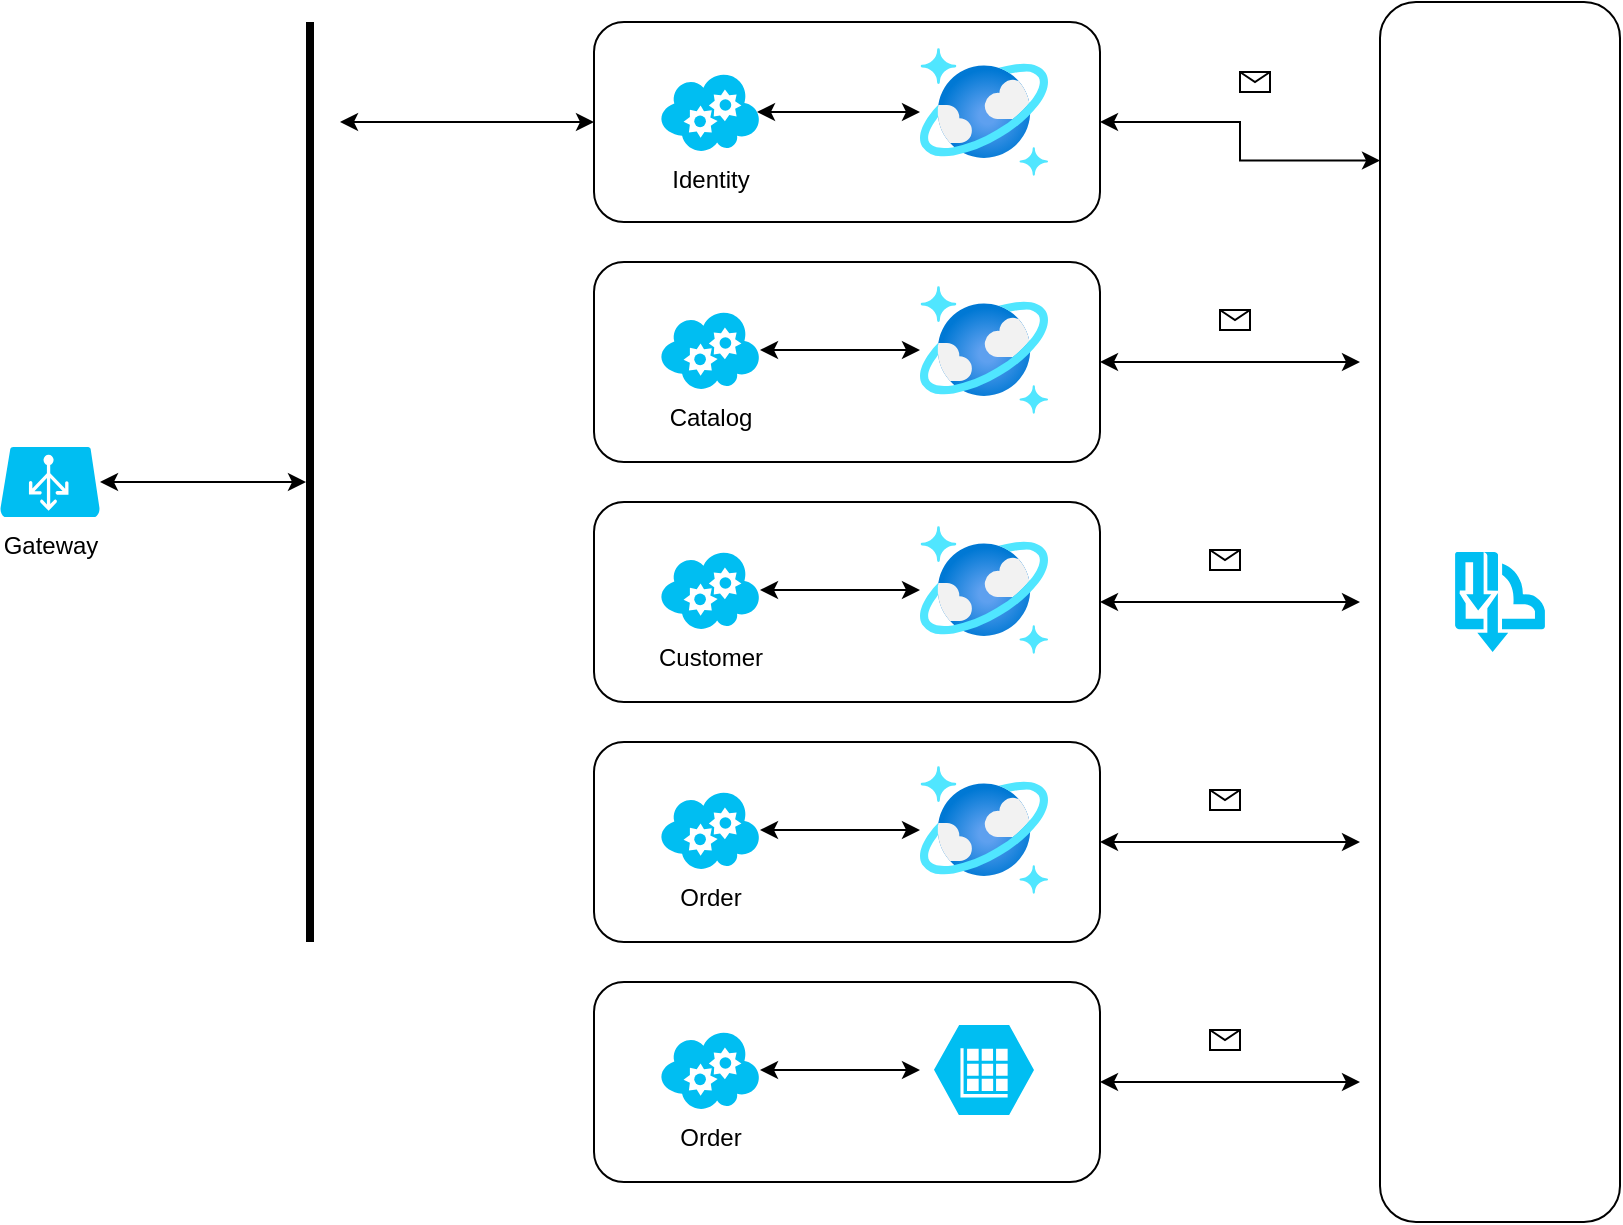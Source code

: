 <mxfile version="17.1.2" type="github">
  <diagram name="Page-1" id="7a6c530e-6e37-e111-ec74-82921da8cc10">
    <mxGraphModel dx="1483" dy="781" grid="1" gridSize="10" guides="1" tooltips="1" connect="1" arrows="1" fold="1" page="1" pageScale="1.5" pageWidth="1169" pageHeight="826" background="none" math="0" shadow="0">
      <root>
        <mxCell id="0" style=";html=1;" />
        <mxCell id="1" style=";html=1;" parent="0" />
        <mxCell id="k0CfdI_Zx_xQFmhT9WZl-38" style="edgeStyle=orthogonalEdgeStyle;rounded=0;orthogonalLoop=1;jettySize=auto;html=1;exitX=1;exitY=0.5;exitDx=0;exitDy=0;startArrow=classic;startFill=1;" edge="1" parent="1" source="k0CfdI_Zx_xQFmhT9WZl-27">
          <mxGeometry relative="1" as="geometry">
            <mxPoint x="1140" y="480" as="targetPoint" />
          </mxGeometry>
        </mxCell>
        <mxCell id="k0CfdI_Zx_xQFmhT9WZl-27" value="" style="rounded=1;whiteSpace=wrap;html=1;" vertex="1" parent="1">
          <mxGeometry x="757" y="430" width="253" height="100" as="geometry" />
        </mxCell>
        <mxCell id="k0CfdI_Zx_xQFmhT9WZl-24" style="edgeStyle=orthogonalEdgeStyle;rounded=0;orthogonalLoop=1;jettySize=auto;html=1;entryX=0;entryY=0.13;entryDx=0;entryDy=0;entryPerimeter=0;startArrow=classic;startFill=1;" edge="1" parent="1" source="k0CfdI_Zx_xQFmhT9WZl-23" target="k0CfdI_Zx_xQFmhT9WZl-3">
          <mxGeometry relative="1" as="geometry" />
        </mxCell>
        <mxCell id="k0CfdI_Zx_xQFmhT9WZl-25" style="edgeStyle=orthogonalEdgeStyle;rounded=0;orthogonalLoop=1;jettySize=auto;html=1;startArrow=classic;startFill=1;" edge="1" parent="1" source="k0CfdI_Zx_xQFmhT9WZl-23">
          <mxGeometry relative="1" as="geometry">
            <mxPoint x="630" y="360" as="targetPoint" />
          </mxGeometry>
        </mxCell>
        <mxCell id="k0CfdI_Zx_xQFmhT9WZl-23" value="" style="rounded=1;whiteSpace=wrap;html=1;" vertex="1" parent="1">
          <mxGeometry x="757" y="310" width="253" height="100" as="geometry" />
        </mxCell>
        <mxCell id="k0CfdI_Zx_xQFmhT9WZl-3" value="" style="rounded=1;whiteSpace=wrap;html=1;" vertex="1" parent="1">
          <mxGeometry x="1150" y="300" width="120" height="610" as="geometry" />
        </mxCell>
        <mxCell id="k0CfdI_Zx_xQFmhT9WZl-2" value="" style="verticalLabelPosition=bottom;html=1;verticalAlign=top;align=center;strokeColor=none;fillColor=#00BEF2;shape=mxgraph.azure.service_bus_topics_and_subscriptions;pointerEvents=1;" vertex="1" parent="1">
          <mxGeometry x="1187.5" y="575" width="45" height="50" as="geometry" />
        </mxCell>
        <mxCell id="k0CfdI_Zx_xQFmhT9WZl-4" value="Identity" style="verticalLabelPosition=bottom;html=1;verticalAlign=top;align=center;strokeColor=none;fillColor=#00BEF2;shape=mxgraph.azure.cloud_service;" vertex="1" parent="1">
          <mxGeometry x="790" y="335" width="50" height="40" as="geometry" />
        </mxCell>
        <mxCell id="k0CfdI_Zx_xQFmhT9WZl-11" style="edgeStyle=orthogonalEdgeStyle;rounded=0;orthogonalLoop=1;jettySize=auto;html=1;startArrow=classic;startFill=1;" edge="1" parent="1" source="k0CfdI_Zx_xQFmhT9WZl-9" target="k0CfdI_Zx_xQFmhT9WZl-10">
          <mxGeometry relative="1" as="geometry" />
        </mxCell>
        <mxCell id="k0CfdI_Zx_xQFmhT9WZl-9" value="Gateway" style="verticalLabelPosition=bottom;html=1;verticalAlign=top;align=center;strokeColor=none;fillColor=#00BEF2;shape=mxgraph.azure.azure_load_balancer;" vertex="1" parent="1">
          <mxGeometry x="460" y="522.5" width="50" height="35" as="geometry" />
        </mxCell>
        <mxCell id="k0CfdI_Zx_xQFmhT9WZl-10" value="" style="line;strokeWidth=4;direction=south;html=1;perimeter=backbonePerimeter;points=[];outlineConnect=0;" vertex="1" parent="1">
          <mxGeometry x="610" y="310" width="10" height="460" as="geometry" />
        </mxCell>
        <mxCell id="k0CfdI_Zx_xQFmhT9WZl-28" style="edgeStyle=orthogonalEdgeStyle;rounded=0;orthogonalLoop=1;jettySize=auto;html=1;startArrow=classic;startFill=1;" edge="1" parent="1" source="k0CfdI_Zx_xQFmhT9WZl-12" target="k0CfdI_Zx_xQFmhT9WZl-20">
          <mxGeometry relative="1" as="geometry" />
        </mxCell>
        <mxCell id="k0CfdI_Zx_xQFmhT9WZl-12" value="Catalog" style="verticalLabelPosition=bottom;html=1;verticalAlign=top;align=center;strokeColor=none;fillColor=#00BEF2;shape=mxgraph.azure.cloud_service;" vertex="1" parent="1">
          <mxGeometry x="790" y="454" width="50" height="40" as="geometry" />
        </mxCell>
        <mxCell id="k0CfdI_Zx_xQFmhT9WZl-14" value="" style="aspect=fixed;html=1;points=[];align=center;image;fontSize=12;image=img/lib/azure2/databases/Azure_Cosmos_DB.svg;" vertex="1" parent="1">
          <mxGeometry x="920" y="323" width="64" height="64" as="geometry" />
        </mxCell>
        <mxCell id="k0CfdI_Zx_xQFmhT9WZl-17" value="" style="edgeStyle=orthogonalEdgeStyle;rounded=0;orthogonalLoop=1;jettySize=auto;html=1;startArrow=classic;startFill=1;exitX=0.97;exitY=0.5;exitDx=0;exitDy=0;exitPerimeter=0;" edge="1" parent="1" source="k0CfdI_Zx_xQFmhT9WZl-4" target="k0CfdI_Zx_xQFmhT9WZl-14">
          <mxGeometry relative="1" as="geometry">
            <mxPoint x="928" y="372" as="sourcePoint" />
          </mxGeometry>
        </mxCell>
        <mxCell id="k0CfdI_Zx_xQFmhT9WZl-20" value="" style="aspect=fixed;html=1;points=[];align=center;image;fontSize=12;image=img/lib/azure2/databases/Azure_Cosmos_DB.svg;" vertex="1" parent="1">
          <mxGeometry x="920" y="442" width="64" height="64" as="geometry" />
        </mxCell>
        <mxCell id="k0CfdI_Zx_xQFmhT9WZl-21" value="" style="shape=message;html=1;whiteSpace=wrap;html=1;outlineConnect=0;" vertex="1" parent="1">
          <mxGeometry x="1080" y="335" width="15" height="10" as="geometry" />
        </mxCell>
        <mxCell id="k0CfdI_Zx_xQFmhT9WZl-39" style="edgeStyle=orthogonalEdgeStyle;rounded=0;orthogonalLoop=1;jettySize=auto;html=1;exitX=1;exitY=0.5;exitDx=0;exitDy=0;startArrow=classic;startFill=1;" edge="1" parent="1" source="k0CfdI_Zx_xQFmhT9WZl-29">
          <mxGeometry relative="1" as="geometry">
            <mxPoint x="1140" y="600" as="targetPoint" />
          </mxGeometry>
        </mxCell>
        <mxCell id="k0CfdI_Zx_xQFmhT9WZl-29" value="" style="rounded=1;whiteSpace=wrap;html=1;" vertex="1" parent="1">
          <mxGeometry x="757" y="550" width="253" height="100" as="geometry" />
        </mxCell>
        <mxCell id="k0CfdI_Zx_xQFmhT9WZl-30" style="edgeStyle=orthogonalEdgeStyle;rounded=0;orthogonalLoop=1;jettySize=auto;html=1;startArrow=classic;startFill=1;" edge="1" parent="1" source="k0CfdI_Zx_xQFmhT9WZl-31" target="k0CfdI_Zx_xQFmhT9WZl-32">
          <mxGeometry relative="1" as="geometry" />
        </mxCell>
        <mxCell id="k0CfdI_Zx_xQFmhT9WZl-31" value="Customer" style="verticalLabelPosition=bottom;html=1;verticalAlign=top;align=center;strokeColor=none;fillColor=#00BEF2;shape=mxgraph.azure.cloud_service;" vertex="1" parent="1">
          <mxGeometry x="790" y="574" width="50" height="40" as="geometry" />
        </mxCell>
        <mxCell id="k0CfdI_Zx_xQFmhT9WZl-32" value="" style="aspect=fixed;html=1;points=[];align=center;image;fontSize=12;image=img/lib/azure2/databases/Azure_Cosmos_DB.svg;" vertex="1" parent="1">
          <mxGeometry x="920" y="562" width="64" height="64" as="geometry" />
        </mxCell>
        <mxCell id="k0CfdI_Zx_xQFmhT9WZl-36" value="" style="shape=message;html=1;whiteSpace=wrap;html=1;outlineConnect=0;" vertex="1" parent="1">
          <mxGeometry x="1070" y="454" width="15" height="10" as="geometry" />
        </mxCell>
        <mxCell id="k0CfdI_Zx_xQFmhT9WZl-37" value="" style="shape=message;html=1;whiteSpace=wrap;html=1;outlineConnect=0;" vertex="1" parent="1">
          <mxGeometry x="1065" y="574" width="15" height="10" as="geometry" />
        </mxCell>
        <mxCell id="k0CfdI_Zx_xQFmhT9WZl-40" style="edgeStyle=orthogonalEdgeStyle;rounded=0;orthogonalLoop=1;jettySize=auto;html=1;exitX=1;exitY=0.5;exitDx=0;exitDy=0;startArrow=classic;startFill=1;" edge="1" parent="1" source="k0CfdI_Zx_xQFmhT9WZl-41">
          <mxGeometry relative="1" as="geometry">
            <mxPoint x="1140" y="720" as="targetPoint" />
          </mxGeometry>
        </mxCell>
        <mxCell id="k0CfdI_Zx_xQFmhT9WZl-41" value="" style="rounded=1;whiteSpace=wrap;html=1;" vertex="1" parent="1">
          <mxGeometry x="757" y="670" width="253" height="100" as="geometry" />
        </mxCell>
        <mxCell id="k0CfdI_Zx_xQFmhT9WZl-42" style="edgeStyle=orthogonalEdgeStyle;rounded=0;orthogonalLoop=1;jettySize=auto;html=1;startArrow=classic;startFill=1;" edge="1" parent="1" source="k0CfdI_Zx_xQFmhT9WZl-43" target="k0CfdI_Zx_xQFmhT9WZl-44">
          <mxGeometry relative="1" as="geometry" />
        </mxCell>
        <mxCell id="k0CfdI_Zx_xQFmhT9WZl-43" value="Order" style="verticalLabelPosition=bottom;html=1;verticalAlign=top;align=center;strokeColor=none;fillColor=#00BEF2;shape=mxgraph.azure.cloud_service;" vertex="1" parent="1">
          <mxGeometry x="790" y="694" width="50" height="40" as="geometry" />
        </mxCell>
        <mxCell id="k0CfdI_Zx_xQFmhT9WZl-44" value="" style="aspect=fixed;html=1;points=[];align=center;image;fontSize=12;image=img/lib/azure2/databases/Azure_Cosmos_DB.svg;" vertex="1" parent="1">
          <mxGeometry x="920" y="682" width="64" height="64" as="geometry" />
        </mxCell>
        <mxCell id="k0CfdI_Zx_xQFmhT9WZl-45" value="" style="shape=message;html=1;whiteSpace=wrap;html=1;outlineConnect=0;" vertex="1" parent="1">
          <mxGeometry x="1065" y="694" width="15" height="10" as="geometry" />
        </mxCell>
        <mxCell id="k0CfdI_Zx_xQFmhT9WZl-46" style="edgeStyle=orthogonalEdgeStyle;rounded=0;orthogonalLoop=1;jettySize=auto;html=1;exitX=1;exitY=0.5;exitDx=0;exitDy=0;startArrow=classic;startFill=1;" edge="1" parent="1" source="k0CfdI_Zx_xQFmhT9WZl-47">
          <mxGeometry relative="1" as="geometry">
            <mxPoint x="1140" y="840.0" as="targetPoint" />
          </mxGeometry>
        </mxCell>
        <mxCell id="k0CfdI_Zx_xQFmhT9WZl-47" value="" style="rounded=1;whiteSpace=wrap;html=1;" vertex="1" parent="1">
          <mxGeometry x="757" y="790" width="253" height="100" as="geometry" />
        </mxCell>
        <mxCell id="k0CfdI_Zx_xQFmhT9WZl-48" style="edgeStyle=orthogonalEdgeStyle;rounded=0;orthogonalLoop=1;jettySize=auto;html=1;startArrow=classic;startFill=1;" edge="1" parent="1" source="k0CfdI_Zx_xQFmhT9WZl-49">
          <mxGeometry relative="1" as="geometry">
            <mxPoint x="920" y="834" as="targetPoint" />
          </mxGeometry>
        </mxCell>
        <mxCell id="k0CfdI_Zx_xQFmhT9WZl-49" value="Order" style="verticalLabelPosition=bottom;html=1;verticalAlign=top;align=center;strokeColor=none;fillColor=#00BEF2;shape=mxgraph.azure.cloud_service;" vertex="1" parent="1">
          <mxGeometry x="790" y="814" width="50" height="40" as="geometry" />
        </mxCell>
        <mxCell id="k0CfdI_Zx_xQFmhT9WZl-51" value="" style="shape=message;html=1;whiteSpace=wrap;html=1;outlineConnect=0;" vertex="1" parent="1">
          <mxGeometry x="1065" y="814" width="15" height="10" as="geometry" />
        </mxCell>
        <mxCell id="k0CfdI_Zx_xQFmhT9WZl-52" value="" style="verticalLabelPosition=bottom;html=1;verticalAlign=top;align=center;strokeColor=none;fillColor=#00BEF2;shape=mxgraph.azure.storage_table;" vertex="1" parent="1">
          <mxGeometry x="927" y="811.5" width="50" height="45" as="geometry" />
        </mxCell>
      </root>
    </mxGraphModel>
  </diagram>
</mxfile>
